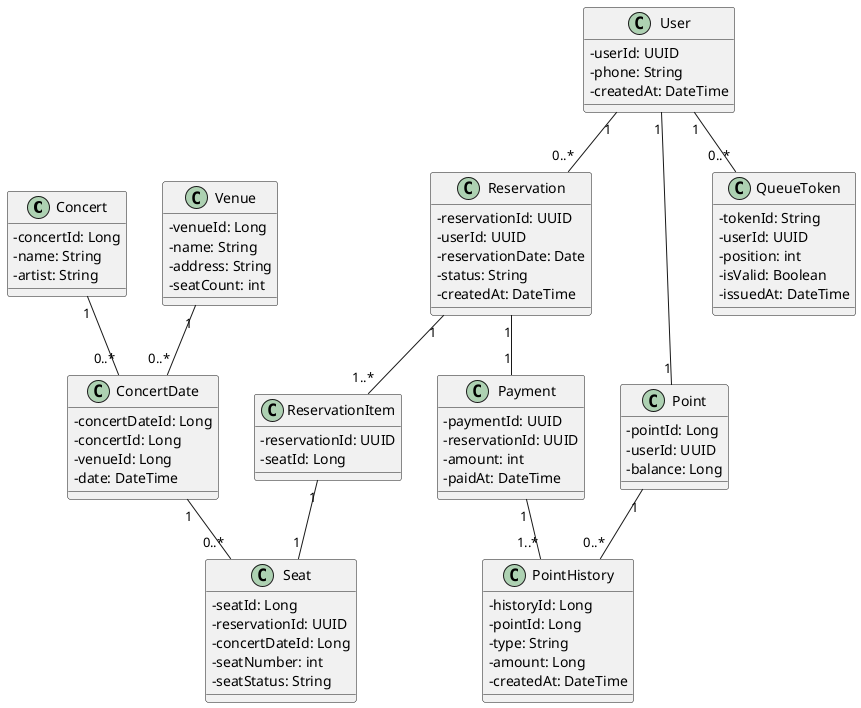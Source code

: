 @startuml
skinparam classAttributeIconSize 0

class Concert {
  - concertId: Long
  - name: String
  - artist: String
}

class Venue {
  - venueId: Long
  - name: String
  - address: String
  - seatCount: int
}

class ConcertDate {
  - concertDateId: Long
  - concertId: Long
  - venueId: Long
  - date: DateTime
}

class User {
  - userId: UUID
  - phone: String
  - createdAt: DateTime
}

class Point {
  - pointId: Long
  - userId: UUID
  - balance: Long
}

class PointHistory {
  - historyId: Long
  - pointId: Long
  - type: String
  - amount: Long
  - createdAt: DateTime
}

class QueueToken {
  - tokenId: String
  - userId: UUID
  - position: int
  - isValid: Boolean
  - issuedAt: DateTime
}

class Reservation {
  - reservationId: UUID
  - userId: UUID
  - reservationDate: Date
  - status: String
  - createdAt: DateTime
}

class Seat {
  - seatId: Long
  - reservationId: UUID
  - concertDateId: Long
  - seatNumber: int
  - seatStatus: String
}

class ReservationItem {
  - reservationId: UUID
  - seatId: Long
}

class Payment {
  - paymentId: UUID
  - reservationId: UUID
  - amount: int
  - paidAt: DateTime
}

Concert "1" -- "0..*" ConcertDate
Venue "1" -- "0..*" ConcertDate
User "1" -- "1" Point
Point "1" -- "0..*" PointHistory
User "1" -- "0..*" QueueToken
User "1" -- "0..*" Reservation
Reservation "1" -- "1..*" ReservationItem
ReservationItem "1" -- "1" Seat
ConcertDate "1" -- "0..*" Seat
Reservation "1" -- "1" Payment
Payment "1" -- "1..*" PointHistory

@enduml
